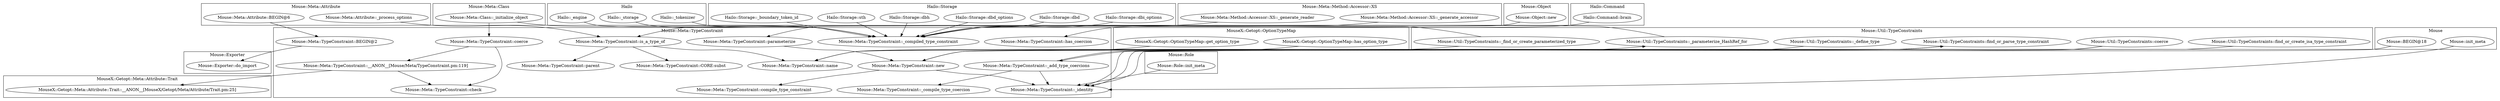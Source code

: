digraph {
graph [overlap=false]
subgraph cluster_Mouse_Meta_Attribute {
	label="Mouse::Meta::Attribute";
	"Mouse::Meta::Attribute::_process_options";
	"Mouse::Meta::Attribute::BEGIN@6";
}
subgraph cluster_Mouse_Meta_Class {
	label="Mouse::Meta::Class";
	"Mouse::Meta::Class::_initialize_object";
}
subgraph cluster_Mouse_Util_TypeConstraints {
	label="Mouse::Util::TypeConstraints";
	"Mouse::Util::TypeConstraints::coerce";
	"Mouse::Util::TypeConstraints::_find_or_create_parameterized_type";
	"Mouse::Util::TypeConstraints::_parameterize_HashRef_for";
	"Mouse::Util::TypeConstraints::_define_type";
	"Mouse::Util::TypeConstraints::find_or_create_isa_type_constraint";
	"Mouse::Util::TypeConstraints::find_or_parse_type_constraint";
}
subgraph cluster_Mouse_Exporter {
	label="Mouse::Exporter";
	"Mouse::Exporter::do_import";
}
subgraph cluster_Mouse_Meta_TypeConstraint {
	label="Mouse::Meta::TypeConstraint";
	"Mouse::Meta::TypeConstraint::__ANON__[Mouse/Meta/TypeConstraint.pm:119]";
	"Mouse::Meta::TypeConstraint::parent";
	"Mouse::Meta::TypeConstraint::_compiled_type_constraint";
	"Mouse::Meta::TypeConstraint::_compile_type_coercion";
	"Mouse::Meta::TypeConstraint::compile_type_constraint";
	"Mouse::Meta::TypeConstraint::CORE:subst";
	"Mouse::Meta::TypeConstraint::BEGIN@2";
	"Mouse::Meta::TypeConstraint::has_coercion";
	"Mouse::Meta::TypeConstraint::_identity";
	"Mouse::Meta::TypeConstraint::name";
	"Mouse::Meta::TypeConstraint::is_a_type_of";
	"Mouse::Meta::TypeConstraint::check";
	"Mouse::Meta::TypeConstraint::coerce";
	"Mouse::Meta::TypeConstraint::parameterize";
	"Mouse::Meta::TypeConstraint::new";
	"Mouse::Meta::TypeConstraint::_add_type_coercions";
}
subgraph cluster_Hailo {
	label="Hailo";
	"Hailo::_engine";
	"Hailo::_tokenizer";
	"Hailo::_storage";
}
subgraph cluster_Hailo_Storage {
	label="Hailo::Storage";
	"Hailo::Storage::dbd_options";
	"Hailo::Storage::dbh";
	"Hailo::Storage::sth";
	"Hailo::Storage::_boundary_token_id";
	"Hailo::Storage::dbi_options";
	"Hailo::Storage::dbd";
}
subgraph cluster_Mouse_Meta_Method_Accessor_XS {
	label="Mouse::Meta::Method::Accessor::XS";
	"Mouse::Meta::Method::Accessor::XS::_generate_reader";
	"Mouse::Meta::Method::Accessor::XS::_generate_accessor";
}
subgraph cluster_Mouse {
	label="Mouse";
	"Mouse::BEGIN@18";
	"Mouse::init_meta";
}
subgraph cluster_MouseX_Getopt_OptionTypeMap {
	label="MouseX::Getopt::OptionTypeMap";
	"MouseX::Getopt::OptionTypeMap::has_option_type";
	"MouseX::Getopt::OptionTypeMap::get_option_type";
}
subgraph cluster_MouseX_Getopt_Meta_Attribute_Trait {
	label="MouseX::Getopt::Meta::Attribute::Trait";
	"MouseX::Getopt::Meta::Attribute::Trait::__ANON__[MouseX/Getopt/Meta/Attribute/Trait.pm:25]";
}
subgraph cluster_Mouse_Object {
	label="Mouse::Object";
	"Mouse::Object::new";
}
subgraph cluster_Mouse_Role {
	label="Mouse::Role";
	"Mouse::Role::init_meta";
}
subgraph cluster_Hailo_Command {
	label="Hailo::Command";
	"Hailo::Command::brain";
}
"Mouse::Meta::Class::_initialize_object" -> "Mouse::Meta::TypeConstraint::coerce";
"Mouse::Util::TypeConstraints::_find_or_create_parameterized_type" -> "Mouse::Meta::TypeConstraint::parameterize";
"Mouse::Meta::Class::_initialize_object" -> "Mouse::Meta::TypeConstraint::_compiled_type_constraint";
"Hailo::Storage::sth" -> "Mouse::Meta::TypeConstraint::_compiled_type_constraint";
"Hailo::Storage::dbh" -> "Mouse::Meta::TypeConstraint::_compiled_type_constraint";
"Hailo::Storage::_boundary_token_id" -> "Mouse::Meta::TypeConstraint::_compiled_type_constraint";
"Hailo::Storage::dbd" -> "Mouse::Meta::TypeConstraint::_compiled_type_constraint";
"Hailo::Storage::dbi_options" -> "Mouse::Meta::TypeConstraint::_compiled_type_constraint";
"Mouse::Object::new" -> "Mouse::Meta::TypeConstraint::_compiled_type_constraint";
"Mouse::Util::TypeConstraints::_parameterize_HashRef_for" -> "Mouse::Meta::TypeConstraint::_compiled_type_constraint";
"Hailo::Storage::dbd_options" -> "Mouse::Meta::TypeConstraint::_compiled_type_constraint";
"Hailo::Command::brain" -> "Mouse::Meta::TypeConstraint::_compiled_type_constraint";
"Hailo::_storage" -> "Mouse::Meta::TypeConstraint::_compiled_type_constraint";
"Hailo::_tokenizer" -> "Mouse::Meta::TypeConstraint::_compiled_type_constraint";
"Hailo::_engine" -> "Mouse::Meta::TypeConstraint::_compiled_type_constraint";
"Mouse::Meta::Attribute::BEGIN@6" -> "Mouse::Meta::TypeConstraint::BEGIN@2";
"Mouse::Meta::TypeConstraint::coerce" -> "Mouse::Meta::TypeConstraint::__ANON__[Mouse/Meta/TypeConstraint.pm:119]";
"Mouse::Meta::TypeConstraint::BEGIN@2" -> "Mouse::Exporter::do_import";
"Mouse::Util::TypeConstraints::coerce" -> "Mouse::Meta::TypeConstraint::_add_type_coercions";
"Mouse::Meta::Method::Accessor::XS::_generate_accessor" -> "Mouse::Meta::TypeConstraint::has_coercion";
"Mouse::Meta::TypeConstraint::__ANON__[Mouse/Meta/TypeConstraint.pm:119]" -> "MouseX::Getopt::Meta::Attribute::Trait::__ANON__[MouseX/Getopt/Meta/Attribute/Trait.pm:25]";
"Mouse::Meta::TypeConstraint::new" -> "Mouse::Meta::TypeConstraint::compile_type_constraint";
"Mouse::Meta::TypeConstraint::is_a_type_of" -> "Mouse::Meta::TypeConstraint::CORE:subst";
"Mouse::Meta::TypeConstraint::_add_type_coercions" -> "Mouse::Meta::TypeConstraint::_compile_type_coercion";
"Mouse::Meta::TypeConstraint::is_a_type_of" -> "Mouse::Meta::TypeConstraint::parent";
"Mouse::Meta::TypeConstraint::__ANON__[Mouse/Meta/TypeConstraint.pm:119]" -> "Mouse::Meta::TypeConstraint::check";
"Mouse::Meta::TypeConstraint::coerce" -> "Mouse::Meta::TypeConstraint::check";
"Mouse::Meta::TypeConstraint::_add_type_coercions" -> "Mouse::Util::TypeConstraints::find_or_parse_type_constraint";
"Mouse::Util::TypeConstraints::_find_or_create_parameterized_type" -> "Mouse::Meta::TypeConstraint::name";
"Mouse::Meta::TypeConstraint::is_a_type_of" -> "Mouse::Meta::TypeConstraint::name";
"MouseX::Getopt::OptionTypeMap::get_option_type" -> "Mouse::Meta::TypeConstraint::name";
"MouseX::Getopt::OptionTypeMap::has_option_type" -> "Mouse::Meta::TypeConstraint::name";
"Mouse::Meta::Method::Accessor::XS::_generate_reader" -> "Mouse::Meta::TypeConstraint::is_a_type_of";
"Mouse::Meta::Attribute::_process_options" -> "Mouse::Meta::TypeConstraint::is_a_type_of";
"Mouse::Meta::TypeConstraint::new" -> "Mouse::Util::TypeConstraints::_parameterize_HashRef_for";
"Mouse::Util::TypeConstraints::coerce" -> "Mouse::Meta::TypeConstraint::_identity";
"Mouse::Role::init_meta" -> "Mouse::Meta::TypeConstraint::_identity";
"Mouse::Util::TypeConstraints::find_or_create_isa_type_constraint" -> "Mouse::Meta::TypeConstraint::_identity";
"Mouse::Meta::TypeConstraint::new" -> "Mouse::Meta::TypeConstraint::_identity";
"Mouse::Util::TypeConstraints::find_or_parse_type_constraint" -> "Mouse::Meta::TypeConstraint::_identity";
"Mouse::Meta::TypeConstraint::_add_type_coercions" -> "Mouse::Meta::TypeConstraint::_identity";
"Mouse::init_meta" -> "Mouse::Meta::TypeConstraint::_identity";
"Mouse::Util::TypeConstraints::_define_type" -> "Mouse::Meta::TypeConstraint::new";
"Mouse::Meta::TypeConstraint::parameterize" -> "Mouse::Meta::TypeConstraint::new";
"Mouse::BEGIN@18" -> "Mouse::Meta::TypeConstraint::new";
}
